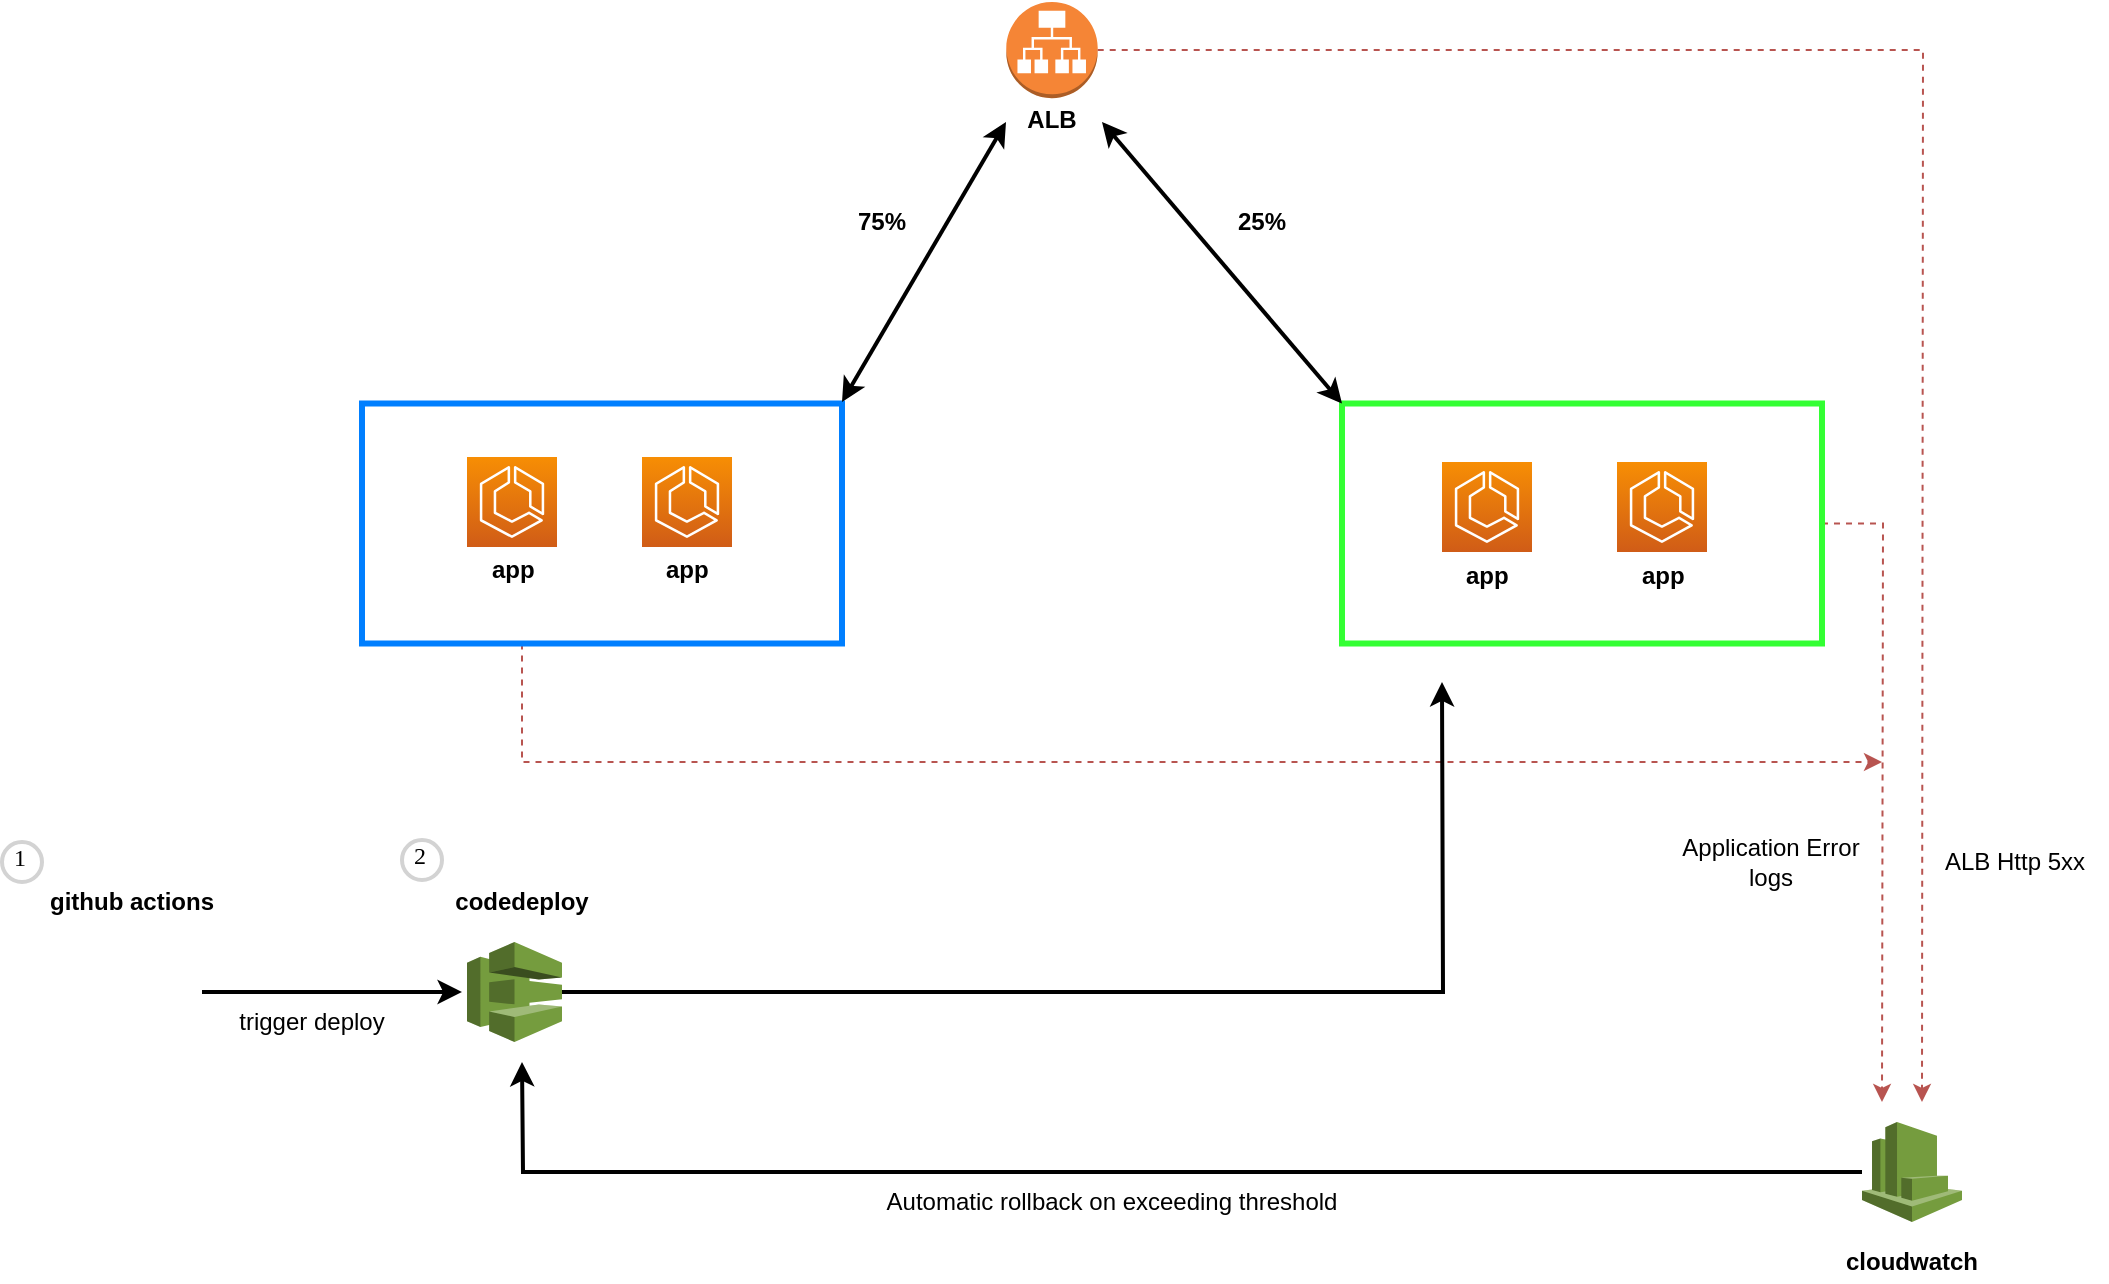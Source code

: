 <mxfile version="14.9.8" type="device"><diagram id="Ht1M8jgEwFfnCIfOTk4-" name="Page-1"><mxGraphModel dx="1426" dy="716" grid="1" gridSize="10" guides="1" tooltips="1" connect="1" arrows="1" fold="1" page="1" pageScale="1" pageWidth="1169" pageHeight="827" background="#FFFFFF" math="0" shadow="0"><root><mxCell id="0"/><mxCell id="1" parent="0"/><mxCell id="HkZpl3vZ2pIidb3RmALq-21" style="edgeStyle=orthogonalEdgeStyle;rounded=0;orthogonalLoop=1;jettySize=auto;html=1;dashed=1;fillColor=#f8cecc;strokeColor=#b85450;" edge="1" parent="1" source="gvDBt9RFouqDH1WWMpCA-5"><mxGeometry relative="1" as="geometry"><mxPoint x="1000" y="470" as="targetPoint"/><Array as="points"><mxPoint x="320" y="470"/><mxPoint x="913" y="470"/></Array></mxGeometry></mxCell><mxCell id="gvDBt9RFouqDH1WWMpCA-5" value="" style="rounded=0;whiteSpace=wrap;html=1;fillColor=none;strokeColor=#007FFF;strokeWidth=3;" parent="1" vertex="1"><mxGeometry x="240" y="290.75" width="240" height="120" as="geometry"/></mxCell><mxCell id="HkZpl3vZ2pIidb3RmALq-10" style="edgeStyle=orthogonalEdgeStyle;rounded=0;orthogonalLoop=1;jettySize=auto;html=1;exitX=1;exitY=0.5;exitDx=0;exitDy=0;dashed=1;fillColor=#f8cecc;strokeColor=#b85450;" edge="1" parent="1" source="gvDBt9RFouqDH1WWMpCA-27"><mxGeometry relative="1" as="geometry"><mxPoint x="1000" y="640" as="targetPoint"/></mxGeometry></mxCell><mxCell id="gvDBt9RFouqDH1WWMpCA-27" value="" style="rounded=0;whiteSpace=wrap;html=1;fillColor=none;strokeColor=#33FF33;strokeWidth=3;" parent="1" vertex="1"><mxGeometry x="730" y="290.75" width="240" height="120" as="geometry"/></mxCell><mxCell id="-lskLD0loczcAbfcbigI-10" value="" style="group" parent="1" vertex="1" connectable="0"><mxGeometry x="292.5" y="317.5" width="45" height="66.5" as="geometry"/></mxCell><mxCell id="gvDBt9RFouqDH1WWMpCA-37" value="&lt;b&gt;app&lt;/b&gt;" style="text;html=1;strokeColor=none;fillColor=none;align=left;verticalAlign=middle;whiteSpace=wrap;rounded=0;" parent="-lskLD0loczcAbfcbigI-10" vertex="1"><mxGeometry x="10" y="46.5" width="30" height="20" as="geometry"/></mxCell><mxCell id="-lskLD0loczcAbfcbigI-8" value="" style="points=[[0,0,0],[0.25,0,0],[0.5,0,0],[0.75,0,0],[1,0,0],[0,1,0],[0.25,1,0],[0.5,1,0],[0.75,1,0],[1,1,0],[0,0.25,0],[0,0.5,0],[0,0.75,0],[1,0.25,0],[1,0.5,0],[1,0.75,0]];outlineConnect=0;fontColor=#232F3E;gradientColor=#F78E04;gradientDirection=north;fillColor=#D05C17;strokeColor=#ffffff;dashed=0;verticalLabelPosition=bottom;verticalAlign=top;align=center;html=1;fontSize=12;fontStyle=0;aspect=fixed;shape=mxgraph.aws4.resourceIcon;resIcon=mxgraph.aws4.ecs;" parent="-lskLD0loczcAbfcbigI-10" vertex="1"><mxGeometry width="45" height="45" as="geometry"/></mxCell><mxCell id="-lskLD0loczcAbfcbigI-11" value="" style="group" parent="1" vertex="1" connectable="0"><mxGeometry x="380" y="317.5" width="45" height="66.5" as="geometry"/></mxCell><mxCell id="-lskLD0loczcAbfcbigI-12" value="&lt;b&gt;app&lt;/b&gt;" style="text;html=1;strokeColor=none;fillColor=none;align=left;verticalAlign=middle;whiteSpace=wrap;rounded=0;" parent="-lskLD0loczcAbfcbigI-11" vertex="1"><mxGeometry x="10" y="46.5" width="30" height="20" as="geometry"/></mxCell><mxCell id="-lskLD0loczcAbfcbigI-13" value="" style="points=[[0,0,0],[0.25,0,0],[0.5,0,0],[0.75,0,0],[1,0,0],[0,1,0],[0.25,1,0],[0.5,1,0],[0.75,1,0],[1,1,0],[0,0.25,0],[0,0.5,0],[0,0.75,0],[1,0.25,0],[1,0.5,0],[1,0.75,0]];outlineConnect=0;fontColor=#232F3E;gradientColor=#F78E04;gradientDirection=north;fillColor=#D05C17;strokeColor=#ffffff;dashed=0;verticalLabelPosition=bottom;verticalAlign=top;align=center;html=1;fontSize=12;fontStyle=0;aspect=fixed;shape=mxgraph.aws4.resourceIcon;resIcon=mxgraph.aws4.ecs;" parent="-lskLD0loczcAbfcbigI-11" vertex="1"><mxGeometry width="45" height="45" as="geometry"/></mxCell><mxCell id="-lskLD0loczcAbfcbigI-14" value="" style="group;fontStyle=1" parent="1" vertex="1" connectable="0"><mxGeometry x="780" y="320" width="45" height="66.5" as="geometry"/></mxCell><mxCell id="-lskLD0loczcAbfcbigI-15" value="&lt;b&gt;app&lt;/b&gt;" style="text;html=1;strokeColor=none;fillColor=none;align=left;verticalAlign=middle;whiteSpace=wrap;rounded=0;" parent="-lskLD0loczcAbfcbigI-14" vertex="1"><mxGeometry x="10" y="46.5" width="30" height="20" as="geometry"/></mxCell><mxCell id="-lskLD0loczcAbfcbigI-16" value="" style="points=[[0,0,0],[0.25,0,0],[0.5,0,0],[0.75,0,0],[1,0,0],[0,1,0],[0.25,1,0],[0.5,1,0],[0.75,1,0],[1,1,0],[0,0.25,0],[0,0.5,0],[0,0.75,0],[1,0.25,0],[1,0.5,0],[1,0.75,0]];outlineConnect=0;fontColor=#232F3E;gradientColor=#F78E04;gradientDirection=north;fillColor=#D05C17;strokeColor=#ffffff;dashed=0;verticalLabelPosition=bottom;verticalAlign=top;align=center;html=1;fontSize=12;fontStyle=0;aspect=fixed;shape=mxgraph.aws4.resourceIcon;resIcon=mxgraph.aws4.ecs;" parent="-lskLD0loczcAbfcbigI-14" vertex="1"><mxGeometry width="45" height="45" as="geometry"/></mxCell><mxCell id="-lskLD0loczcAbfcbigI-17" value="" style="group;fontStyle=0" parent="1" vertex="1" connectable="0"><mxGeometry x="867.5" y="320" width="45" height="66.5" as="geometry"/></mxCell><mxCell id="-lskLD0loczcAbfcbigI-18" value="&lt;b&gt;app&lt;/b&gt;" style="text;html=1;strokeColor=none;fillColor=none;align=left;verticalAlign=middle;whiteSpace=wrap;rounded=0;" parent="-lskLD0loczcAbfcbigI-17" vertex="1"><mxGeometry x="10" y="46.5" width="30" height="20" as="geometry"/></mxCell><mxCell id="-lskLD0loczcAbfcbigI-19" value="" style="points=[[0,0,0],[0.25,0,0],[0.5,0,0],[0.75,0,0],[1,0,0],[0,1,0],[0.25,1,0],[0.5,1,0],[0.75,1,0],[1,1,0],[0,0.25,0],[0,0.5,0],[0,0.75,0],[1,0.25,0],[1,0.5,0],[1,0.75,0]];outlineConnect=0;fontColor=#232F3E;gradientColor=#F78E04;gradientDirection=north;fillColor=#D05C17;strokeColor=#ffffff;dashed=0;verticalLabelPosition=bottom;verticalAlign=top;align=center;html=1;fontSize=12;fontStyle=0;aspect=fixed;shape=mxgraph.aws4.resourceIcon;resIcon=mxgraph.aws4.ecs;" parent="-lskLD0loczcAbfcbigI-17" vertex="1"><mxGeometry width="45" height="45" as="geometry"/></mxCell><mxCell id="-lskLD0loczcAbfcbigI-20" value="" style="group" parent="1" vertex="1" connectable="0"><mxGeometry x="545" y="90" width="80" height="70" as="geometry"/></mxCell><mxCell id="gvDBt9RFouqDH1WWMpCA-10" value="ALB" style="text;html=1;strokeColor=none;fillColor=none;align=center;verticalAlign=middle;whiteSpace=wrap;rounded=0;fontStyle=1" parent="-lskLD0loczcAbfcbigI-20" vertex="1"><mxGeometry y="48.125" width="80" height="21.875" as="geometry"/></mxCell><mxCell id="-lskLD0loczcAbfcbigI-5" value="" style="outlineConnect=0;dashed=0;verticalLabelPosition=bottom;verticalAlign=top;align=center;html=1;shape=mxgraph.aws3.application_load_balancer;fillColor=#F58536;gradientColor=none;" parent="-lskLD0loczcAbfcbigI-20" vertex="1"><mxGeometry x="17.143" width="45.714" height="48.125" as="geometry"/></mxCell><mxCell id="-lskLD0loczcAbfcbigI-36" value="" style="endArrow=classic;startArrow=classic;html=1;entryX=0;entryY=0;entryDx=0;entryDy=0;strokeWidth=2;" parent="1" target="gvDBt9RFouqDH1WWMpCA-27" edge="1"><mxGeometry width="50" height="50" relative="1" as="geometry"><mxPoint x="610" y="150" as="sourcePoint"/><mxPoint x="800" y="300" as="targetPoint"/></mxGeometry></mxCell><mxCell id="-lskLD0loczcAbfcbigI-38" value="" style="endArrow=classic;startArrow=classic;html=1;strokeWidth=2;" parent="1" edge="1"><mxGeometry width="50" height="50" relative="1" as="geometry"><mxPoint x="480" y="290" as="sourcePoint"/><mxPoint x="562" y="150" as="targetPoint"/></mxGeometry></mxCell><mxCell id="HkZpl3vZ2pIidb3RmALq-1" value="75%" style="text;html=1;strokeColor=none;fillColor=none;align=center;verticalAlign=middle;whiteSpace=wrap;rounded=0;fontStyle=1" vertex="1" parent="1"><mxGeometry x="480" y="190" width="40" height="20" as="geometry"/></mxCell><mxCell id="HkZpl3vZ2pIidb3RmALq-2" value="25%" style="text;html=1;strokeColor=none;fillColor=none;align=center;verticalAlign=middle;whiteSpace=wrap;rounded=0;fontStyle=1" vertex="1" parent="1"><mxGeometry x="670" y="190" width="40" height="20" as="geometry"/></mxCell><mxCell id="HkZpl3vZ2pIidb3RmALq-7" style="edgeStyle=orthogonalEdgeStyle;rounded=0;orthogonalLoop=1;jettySize=auto;html=1;exitX=1;exitY=0.5;exitDx=0;exitDy=0;exitPerimeter=0;strokeWidth=2;" edge="1" parent="1" source="HkZpl3vZ2pIidb3RmALq-3"><mxGeometry relative="1" as="geometry"><mxPoint x="780" y="430" as="targetPoint"/></mxGeometry></mxCell><mxCell id="HkZpl3vZ2pIidb3RmALq-3" value="" style="outlineConnect=0;dashed=0;verticalLabelPosition=bottom;verticalAlign=top;align=center;html=1;shape=mxgraph.aws3.codedeploy;fillColor=#759C3E;gradientColor=none;strokeColor=#33FF33;strokeWidth=3;" vertex="1" parent="1"><mxGeometry x="292.5" y="560" width="47.5" height="50" as="geometry"/></mxCell><mxCell id="HkZpl3vZ2pIidb3RmALq-6" style="edgeStyle=orthogonalEdgeStyle;rounded=0;orthogonalLoop=1;jettySize=auto;html=1;exitX=1;exitY=0.5;exitDx=0;exitDy=0;strokeWidth=2;" edge="1" parent="1" source="HkZpl3vZ2pIidb3RmALq-5"><mxGeometry relative="1" as="geometry"><mxPoint x="290" y="585" as="targetPoint"/></mxGeometry></mxCell><mxCell id="HkZpl3vZ2pIidb3RmALq-5" value="" style="shape=image;html=1;verticalAlign=top;verticalLabelPosition=bottom;labelBackgroundColor=#ffffff;imageAspect=0;aspect=fixed;image=https://cdn4.iconfinder.com/data/icons/ionicons/512/icon-social-github-128.png;strokeColor=#33FF33;strokeWidth=3;" vertex="1" parent="1"><mxGeometry x="100" y="555" width="60" height="60" as="geometry"/></mxCell><mxCell id="HkZpl3vZ2pIidb3RmALq-14" style="edgeStyle=orthogonalEdgeStyle;rounded=0;orthogonalLoop=1;jettySize=auto;html=1;strokeWidth=2;" edge="1" parent="1" source="HkZpl3vZ2pIidb3RmALq-9"><mxGeometry relative="1" as="geometry"><mxPoint x="320" y="620" as="targetPoint"/></mxGeometry></mxCell><mxCell id="HkZpl3vZ2pIidb3RmALq-9" value="" style="outlineConnect=0;dashed=0;verticalLabelPosition=bottom;verticalAlign=top;align=center;html=1;shape=mxgraph.aws3.cloudwatch;fillColor=#759C3E;gradientColor=none;strokeColor=#33FF33;strokeWidth=3;" vertex="1" parent="1"><mxGeometry x="990" y="650" width="50" height="50" as="geometry"/></mxCell><mxCell id="HkZpl3vZ2pIidb3RmALq-11" style="edgeStyle=orthogonalEdgeStyle;rounded=0;orthogonalLoop=1;jettySize=auto;html=1;dashed=1;fillColor=#f8cecc;strokeColor=#b85450;" edge="1" parent="1" source="-lskLD0loczcAbfcbigI-5"><mxGeometry relative="1" as="geometry"><mxPoint x="1020" y="640" as="targetPoint"/></mxGeometry></mxCell><mxCell id="HkZpl3vZ2pIidb3RmALq-12" value="Application Error logs" style="text;html=1;strokeColor=none;fillColor=none;align=center;verticalAlign=middle;whiteSpace=wrap;rounded=0;fontStyle=0" vertex="1" parent="1"><mxGeometry x="897.5" y="510" width="92.5" height="20" as="geometry"/></mxCell><mxCell id="HkZpl3vZ2pIidb3RmALq-13" value="ALB Http 5xx" style="text;html=1;strokeColor=none;fillColor=none;align=center;verticalAlign=middle;whiteSpace=wrap;rounded=0;fontStyle=0" vertex="1" parent="1"><mxGeometry x="1020" y="510" width="92.5" height="20" as="geometry"/></mxCell><mxCell id="HkZpl3vZ2pIidb3RmALq-15" value="Automatic rollback on exceeding threshold" style="text;html=1;strokeColor=none;fillColor=none;align=center;verticalAlign=middle;whiteSpace=wrap;rounded=0;" vertex="1" parent="1"><mxGeometry x="460" y="680" width="310" height="20" as="geometry"/></mxCell><mxCell id="HkZpl3vZ2pIidb3RmALq-23" value="codedeploy" style="text;html=1;strokeColor=none;fillColor=none;align=center;verticalAlign=middle;whiteSpace=wrap;rounded=0;fontStyle=1" vertex="1" parent="1"><mxGeometry x="300" y="530" width="40" height="20" as="geometry"/></mxCell><mxCell id="HkZpl3vZ2pIidb3RmALq-24" value="cloudwatch" style="text;html=1;strokeColor=none;fillColor=none;align=center;verticalAlign=middle;whiteSpace=wrap;rounded=0;fontStyle=1" vertex="1" parent="1"><mxGeometry x="995" y="710" width="40" height="20" as="geometry"/></mxCell><mxCell id="HkZpl3vZ2pIidb3RmALq-25" value="github actions" style="text;html=1;strokeColor=none;fillColor=none;align=center;verticalAlign=middle;whiteSpace=wrap;rounded=0;fontStyle=1" vertex="1" parent="1"><mxGeometry x="70" y="530" width="110" height="20" as="geometry"/></mxCell><mxCell id="HkZpl3vZ2pIidb3RmALq-27" value="trigger deploy" style="text;html=1;strokeColor=none;fillColor=none;align=center;verticalAlign=middle;whiteSpace=wrap;rounded=0;" vertex="1" parent="1"><mxGeometry x="170" y="590" width="90" height="20" as="geometry"/></mxCell><mxCell id="HkZpl3vZ2pIidb3RmALq-29" value="1" style="ellipse;whiteSpace=wrap;html=1;aspect=fixed;strokeWidth=2;fontFamily=Tahoma;spacingBottom=4;spacingRight=2;strokeColor=#d3d3d3;fillColor=none;" vertex="1" parent="1"><mxGeometry x="60" y="510" width="20" height="20" as="geometry"/></mxCell><mxCell id="HkZpl3vZ2pIidb3RmALq-34" value="2" style="ellipse;whiteSpace=wrap;html=1;aspect=fixed;strokeWidth=2;fontFamily=Tahoma;spacingBottom=4;spacingRight=2;strokeColor=#d3d3d3;fillColor=none;" vertex="1" parent="1"><mxGeometry x="260" y="509" width="20" height="20" as="geometry"/></mxCell></root></mxGraphModel></diagram></mxfile>